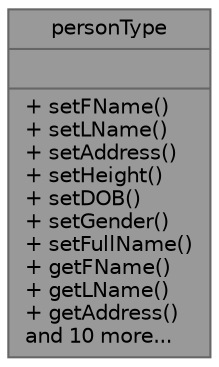 digraph "personType"
{
 // LATEX_PDF_SIZE
  bgcolor="transparent";
  edge [fontname=Helvetica,fontsize=10,labelfontname=Helvetica,labelfontsize=10];
  node [fontname=Helvetica,fontsize=10,shape=box,height=0.2,width=0.4];
  Node1 [shape=record,label="{personType\n||+ setFName()\l+ setLName()\l+ setAddress()\l+ setHeight()\l+ setDOB()\l+ setGender()\l+ setFullName()\l+ getFName()\l+ getLName()\l+ getAddress()\land 10 more...\l}",height=0.2,width=0.4,color="gray40", fillcolor="grey60", style="filled", fontcolor="black",tooltip=" "];
}
